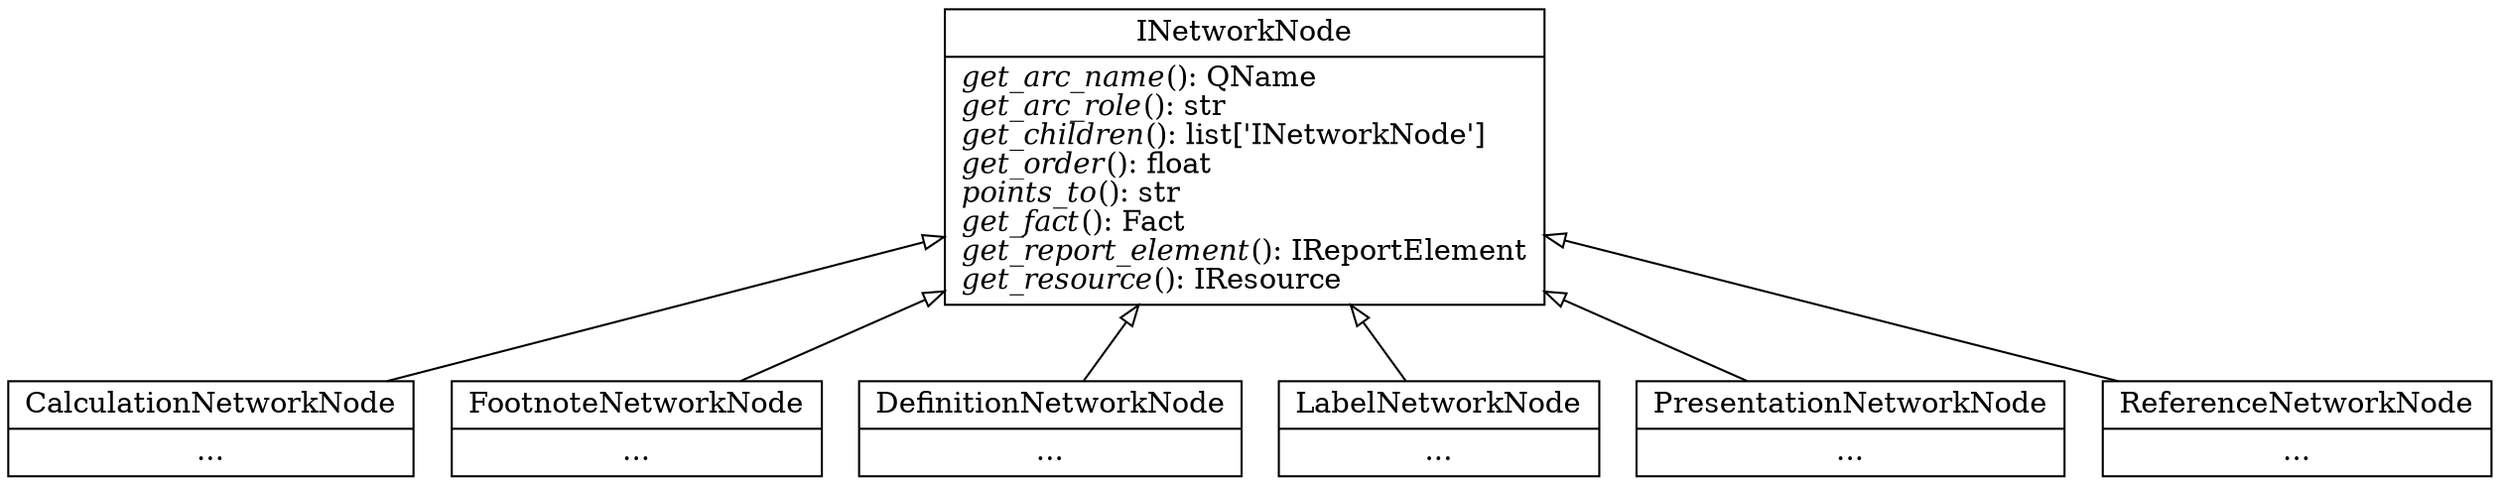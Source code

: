 digraph "classes_brel_networks" {
rankdir=BT
charset="utf-8"

"brel.networks.i_network_node.INetworkNode" [color="black", fontcolor="black", label=<{
INetworkNode
|
<I>get_arc_name</I>(): QName<br ALIGN="LEFT"/>
<I>get_arc_role</I>(): str<br ALIGN="LEFT"/>
<I>get_children</I>(): list['INetworkNode']<br ALIGN="LEFT"/>
<I>get_order</I>(): float<br ALIGN="LEFT"/>

<I>points_to</I>(): str<br ALIGN="LEFT"/>
<I>get_fact</I>(): Fact<br ALIGN="LEFT"/>
<I>get_report_element</I>(): IReportElement<br ALIGN="LEFT"/>
<I>get_resource</I>(): IResource<br ALIGN="LEFT"/>
}>, shape="record", style="solid"];

"brel.networks.calculation_network_node.CalculationNetworkNode" [color="black", fontcolor="black", label=<{CalculationNetworkNode|...}>, shape="record", style="solid"];
"brel.networks.footnote_network_node.FootnoteNetworkNode" [color="black", fontcolor="black", label=<{FootnoteNetworkNode|...}>, shape="record", style="solid"];
"brel.networks.definition_network_node.DefinitionNetworkNode" [color="black", fontcolor="black", label=<{DefinitionNetworkNode|...}>, shape="record", style="solid"];
"brel.networks.label_network_node.LabelNetworkNode" [color="black", fontcolor="black", label=<{LabelNetworkNode|...}>, shape="record", style="solid"];
"brel.networks.presentation_network_node.PresentationNetworkNode" [color="black", fontcolor="black", label=<{PresentationNetworkNode|...}>, shape="record", style="solid"];
"brel.networks.reference_network_node.ReferenceNetworkNode" [color="black", fontcolor="black", label=<{ReferenceNetworkNode|...}>, shape="record", style="solid"];

"brel.networks.calculation_network_node.CalculationNetworkNode" -> "brel.networks.i_network_node.INetworkNode" [arrowhead="empty", arrowtail="none"];
"brel.networks.definition_network_node.DefinitionNetworkNode" -> "brel.networks.i_network_node.INetworkNode" [arrowhead="empty", arrowtail="none"];
"brel.networks.footnote_network_node.FootnoteNetworkNode" -> "brel.networks.i_network_node.INetworkNode" [arrowhead="empty", arrowtail="none"];
"brel.networks.label_network_node.LabelNetworkNode" -> "brel.networks.i_network_node.INetworkNode" [arrowhead="empty", arrowtail="none"];
"brel.networks.presentation_network_node.PresentationNetworkNode" -> "brel.networks.i_network_node.INetworkNode" [arrowhead="empty", arrowtail="none"];
"brel.networks.reference_network_node.ReferenceNetworkNode" -> "brel.networks.i_network_node.INetworkNode" [arrowhead="empty", arrowtail="none"];
}